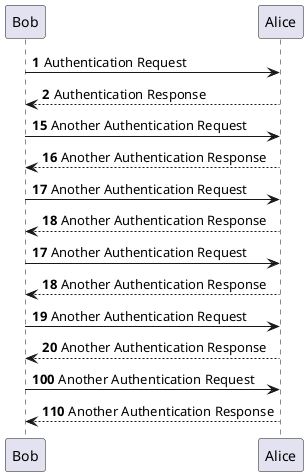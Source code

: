 @startuml

autonumber

Bob -> Alice: Authentication Request
Bob <-- Alice: Authentication Response

autonumber 15

Bob -> Alice: Another Authentication Request
Bob <-- Alice: Another Authentication Response
Bob -> Alice: Another Authentication Request
Bob <-- Alice: Another Authentication Response

autonumber 17

Bob -> Alice: Another Authentication Request
Bob <-- Alice: Another Authentication Response
Bob -> Alice: Another Authentication Request
Bob <-- Alice: Another Authentication Response

autonumber 100 10

Bob -> Alice: Another Authentication Request
Bob <-- Alice: Another Authentication Response

@enduml